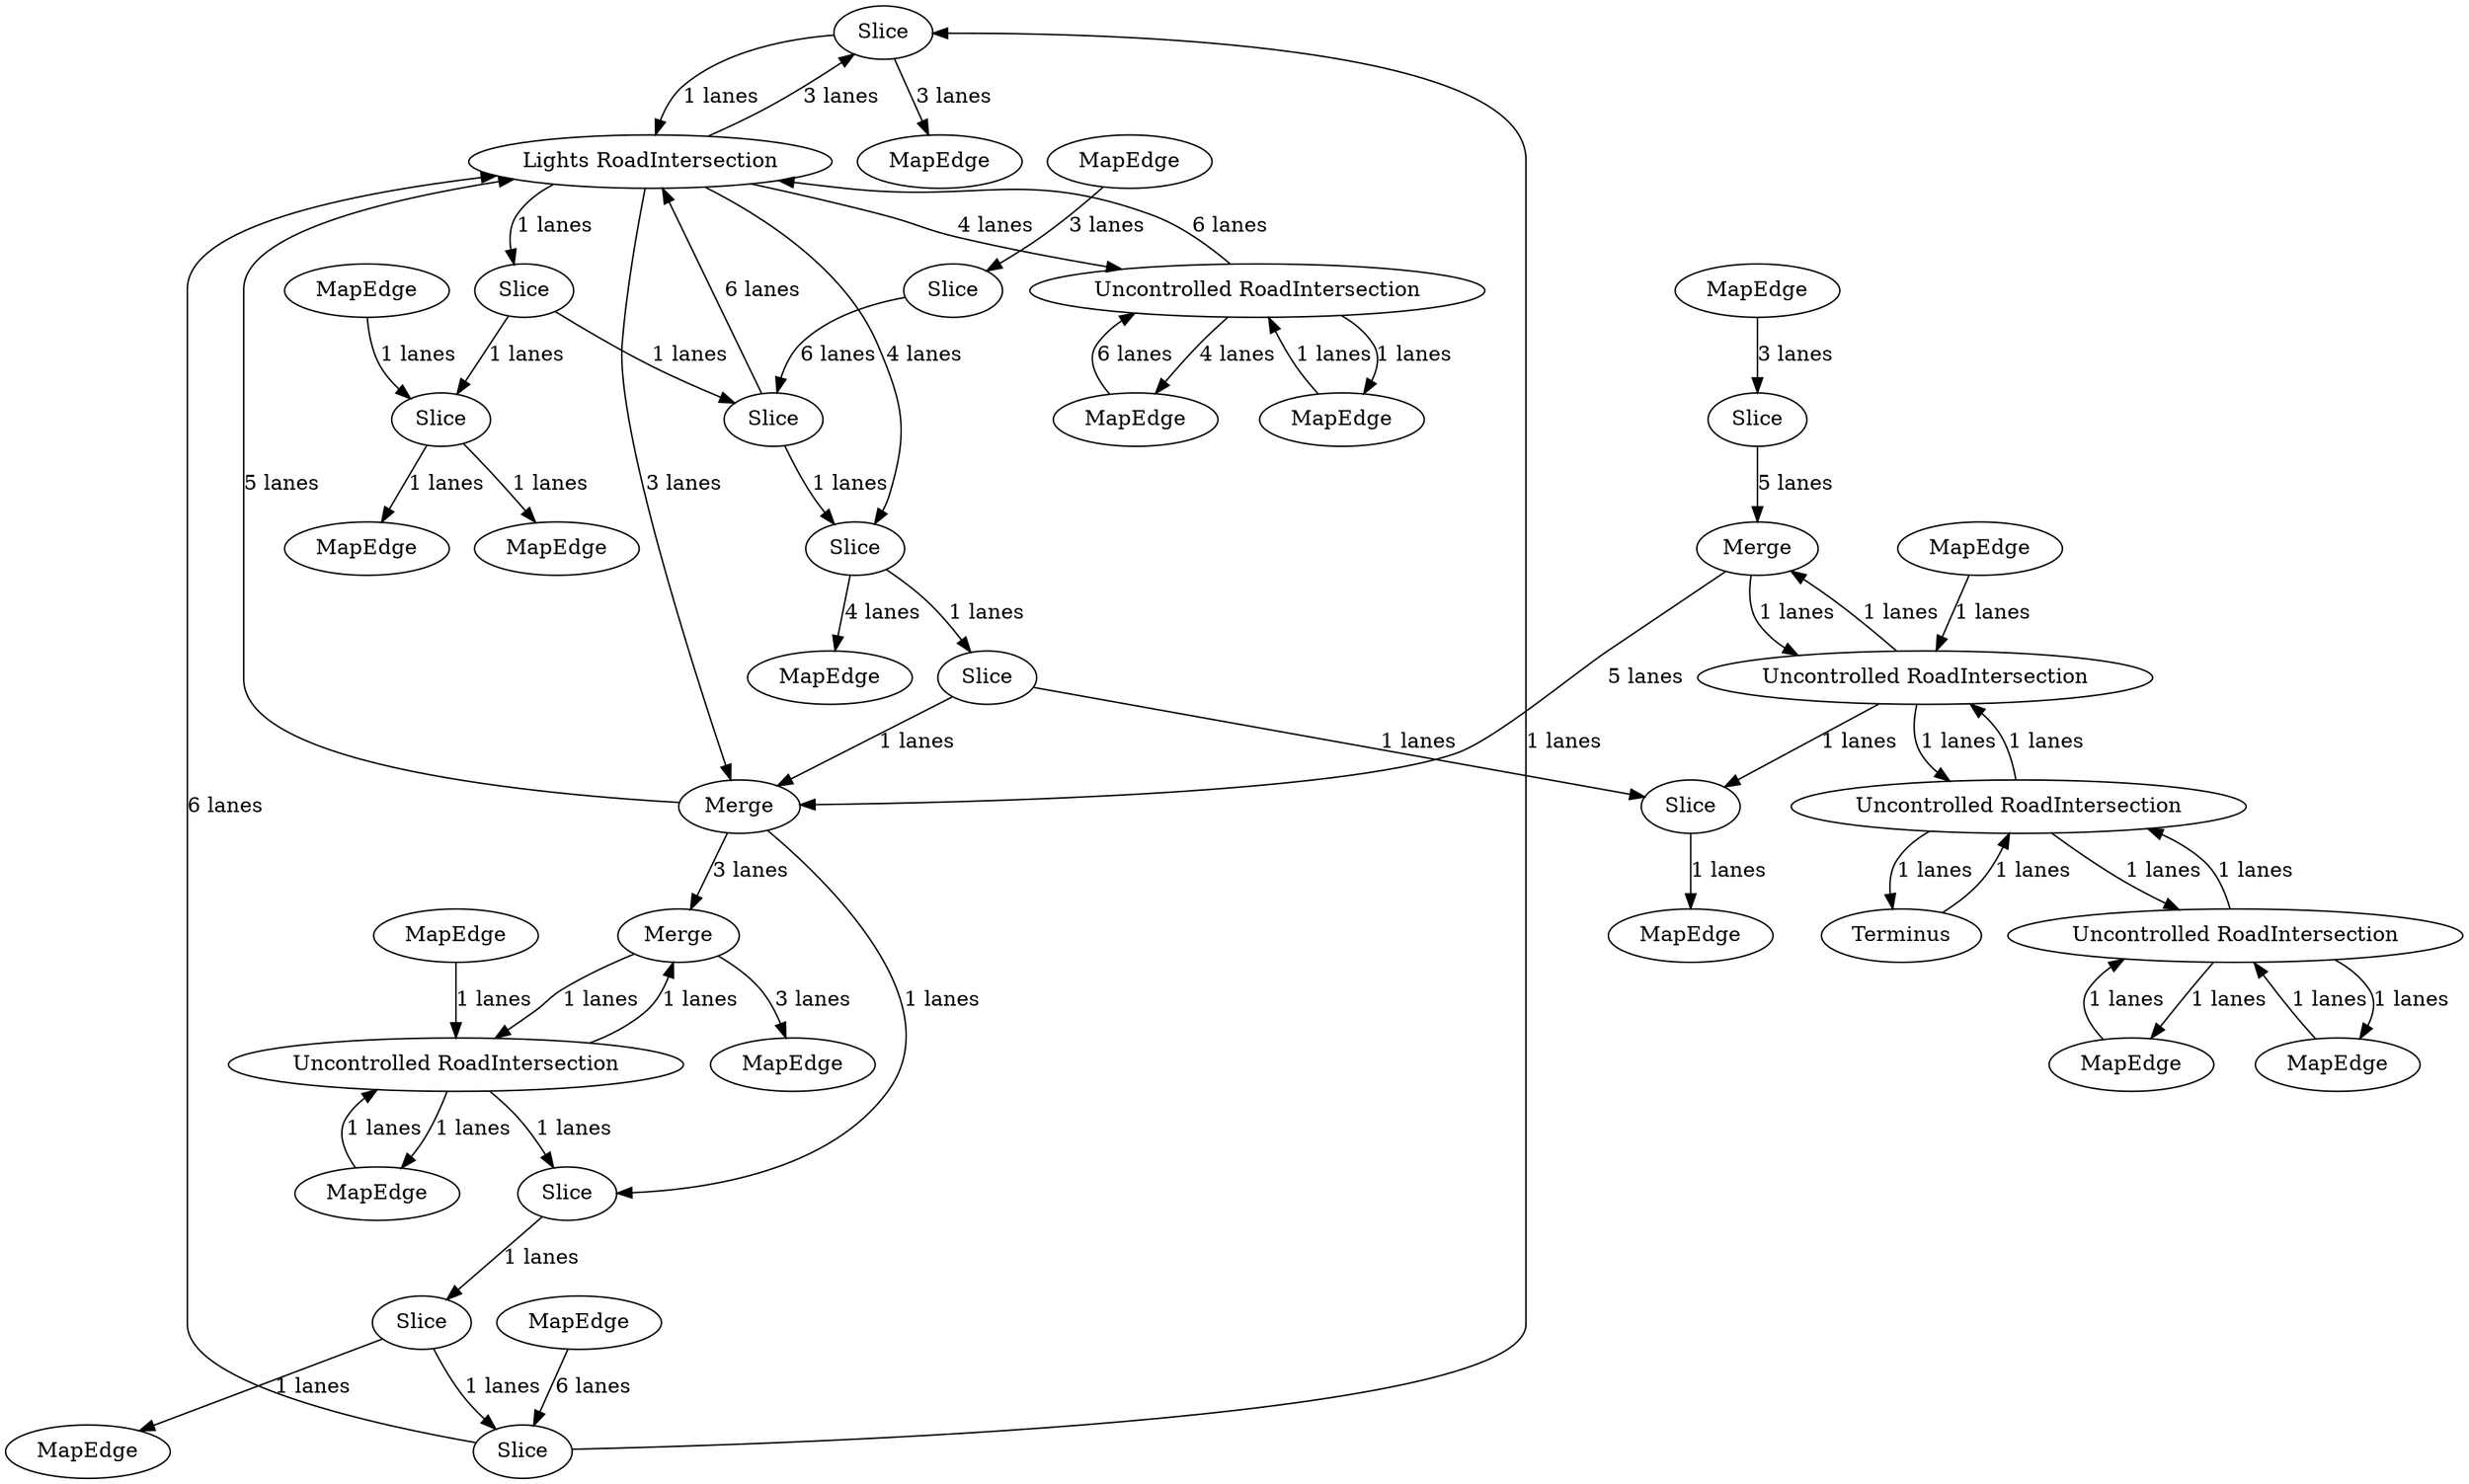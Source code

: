 digraph {
    0 [ label = "MapEdge" ]
    1 [ label = "Lights RoadIntersection" ]
    2 [ label = "MapEdge" ]
    3 [ label = "MapEdge" ]
    4 [ label = "MapEdge" ]
    5 [ label = "Slice" ]
    6 [ label = "Slice" ]
    7 [ label = "MapEdge" ]
    8 [ label = "MapEdge" ]
    9 [ label = "MapEdge" ]
    10 [ label = "MapEdge" ]
    11 [ label = "MapEdge" ]
    12 [ label = "Slice" ]
    13 [ label = "Merge" ]
    14 [ label = "Slice" ]
    15 [ label = "Slice" ]
    16 [ label = "Slice" ]
    17 [ label = "Slice" ]
    18 [ label = "Slice" ]
    19 [ label = "Merge" ]
    20 [ label = "Uncontrolled RoadIntersection" ]
    21 [ label = "MapEdge" ]
    22 [ label = "MapEdge" ]
    23 [ label = "Uncontrolled RoadIntersection" ]
    24 [ label = "Terminus" ]
    25 [ label = "Uncontrolled RoadIntersection" ]
    26 [ label = "MapEdge" ]
    27 [ label = "Uncontrolled RoadIntersection" ]
    28 [ label = "MapEdge" ]
    29 [ label = "MapEdge" ]
    30 [ label = "Uncontrolled RoadIntersection" ]
    31 [ label = "Merge" ]
    32 [ label = "MapEdge" ]
    33 [ label = "MapEdge" ]
    34 [ label = "MapEdge" ]
    35 [ label = "Slice" ]
    36 [ label = "Slice" ]
    37 [ label = "Slice" ]
    38 [ label = "Slice" ]
    39 [ label = "MapEdge" ]
    1 -> 16 [ label = "3 lanes" ]
    16 -> 0 [ label = "3 lanes" ]
    1 -> 14 [ label = "4 lanes" ]
    14 -> 2 [ label = "4 lanes" ]
    3 -> 17 [ label = "6 lanes" ]
    17 -> 1 [ label = "6 lanes" ]
    4 -> 5 [ label = "3 lanes" ]
    5 -> 15 [ label = "6 lanes" ]
    15 -> 1 [ label = "6 lanes" ]
    6 -> 19 [ label = "5 lanes" ]
    19 -> 13 [ label = "5 lanes" ]
    13 -> 1 [ label = "5 lanes" ]
    1 -> 23 [ label = "4 lanes" ]
    23 -> 1 [ label = "6 lanes" ]
    23 -> 7 [ label = "4 lanes" ]
    7 -> 23 [ label = "6 lanes" ]
    1 -> 13 [ label = "3 lanes" ]
    13 -> 31 [ label = "3 lanes" ]
    31 -> 8 [ label = "3 lanes" ]
    9 -> 6 [ label = "3 lanes" ]
    37 -> 10 [ label = "1 lanes" ]
    20 -> 37 [ label = "1 lanes" ]
    11 -> 20 [ label = "1 lanes" ]
    13 -> 12 [ label = "1 lanes" ]
    38 -> 13 [ label = "1 lanes" ]
    14 -> 38 [ label = "1 lanes" ]
    15 -> 14 [ label = "1 lanes" ]
    36 -> 15 [ label = "1 lanes" ]
    1 -> 36 [ label = "1 lanes" ]
    16 -> 1 [ label = "1 lanes" ]
    17 -> 16 [ label = "1 lanes" ]
    18 -> 17 [ label = "1 lanes" ]
    19 -> 20 [ label = "1 lanes" ]
    20 -> 19 [ label = "1 lanes" ]
    20 -> 25 [ label = "1 lanes" ]
    25 -> 20 [ label = "1 lanes" ]
    25 -> 27 [ label = "1 lanes" ]
    27 -> 25 [ label = "1 lanes" ]
    27 -> 21 [ label = "1 lanes" ]
    21 -> 27 [ label = "1 lanes" ]
    22 -> 23 [ label = "1 lanes" ]
    23 -> 22 [ label = "1 lanes" ]
    24 -> 25 [ label = "1 lanes" ]
    25 -> 24 [ label = "1 lanes" ]
    26 -> 27 [ label = "1 lanes" ]
    27 -> 26 [ label = "1 lanes" ]
    12 -> 18 [ label = "1 lanes" ]
    30 -> 12 [ label = "1 lanes" ]
    28 -> 30 [ label = "1 lanes" ]
    29 -> 30 [ label = "1 lanes" ]
    30 -> 29 [ label = "1 lanes" ]
    30 -> 31 [ label = "1 lanes" ]
    31 -> 30 [ label = "1 lanes" ]
    35 -> 32 [ label = "1 lanes" ]
    33 -> 35 [ label = "1 lanes" ]
    35 -> 34 [ label = "1 lanes" ]
    36 -> 35 [ label = "1 lanes" ]
    38 -> 37 [ label = "1 lanes" ]
    18 -> 39 [ label = "1 lanes" ]
}
